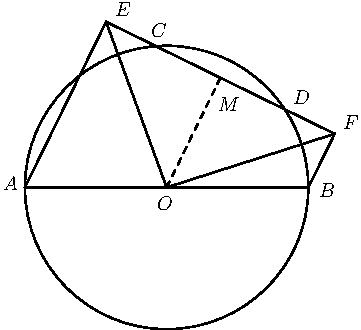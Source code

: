  /* Geogebra to Asymptote conversion, documentation at artofproblemsolving.com/Wiki go to User:Azjps/geogebra */
import graph; size(6cm); 
real labelscalefactor = 0.5; /* changes label-to-point distance */
pen dps = linewidth(0.7) + fontsize(10); defaultpen(dps); /* default pen style */ 
pen dotstyle = black; /* point style */ 
real xmin = -4.666077137804378, xmax = 11.933922862195628, ymin = -9.072664759315181, ymax = 9.96733524068482;  /* image dimensions */

 /* draw figures */
draw(circle((2,2), 2), linewidth(0.8)); 
draw((1.1460141071981418,4.338032068341149)--(4.371147878719511,2.7571945555404738), linewidth(0.8)); 
draw((0,2)--(1.1460141071981418,4.338032068341149), linewidth(0.8)); 
draw((4,2)--(4.371147878719511,2.7571945555404738), linewidth(0.8)); 
draw((2,2)--(1.1460141071981418,4.338032068341149), linewidth(0.8)); 
draw((2,2)--(4.371147878719511,2.7571945555404738), linewidth(0.8)); 
draw((2,2)--(2.7585809929588265,3.5476133119408106), linewidth(0.8) + linetype("4 4")); 
draw((0,2)--(4,2), linewidth(0.8)); 
 /* dots and labels */
dot((0,2),linewidth(1pt) + dotstyle); 
label("$A$", (-0.3460771378043769,1.9273352406848199), NE * labelscalefactor); 
dot((2,2),linewidth(1pt) + dotstyle); 
label("$O$", (1.8339228621956238,1.6473352406848198), NE * labelscalefactor); 
dot((1.847522922238324,3.994179214804241),linewidth(1pt) + dotstyle); 
label("$C$", (1.7539228621956238,4.08733524068482), NE * labelscalefactor); 
dot((3.6696390636793295,3.1010474090773803),linewidth(1pt) + dotstyle); 
label("$D$", (3.7539228621956244,3.14733524068482), NE * labelscalefactor); 
dot((0,2),linewidth(1pt) + dotstyle); 
dot((4,2),linewidth(1pt) + dotstyle); 
label("$B$", (4.113922862195625,1.8273352406848198), NE * labelscalefactor); 
dot((1.1460141071981418,4.338032068341149),linewidth(1pt) + dotstyle); 
label("$E$", (1.2339228621956237,4.38733524068482), NE * labelscalefactor); 
dot((4.371147878719511,2.7571945555404738),linewidth(1pt) + dotstyle); 
label("$F$", (4.453922862195625,2.7873352406848197), NE * labelscalefactor); 
dot((2.7585809929588265,3.5476133119408106),linewidth(1pt) + dotstyle); 
label("$M$", (2.6939228621956244,3.04733524068482), NE * labelscalefactor); 
clip((xmin,ymin)--(xmin,ymax)--(xmax,ymax)--(xmax,ymin)--cycle); 
 /* end of picture */